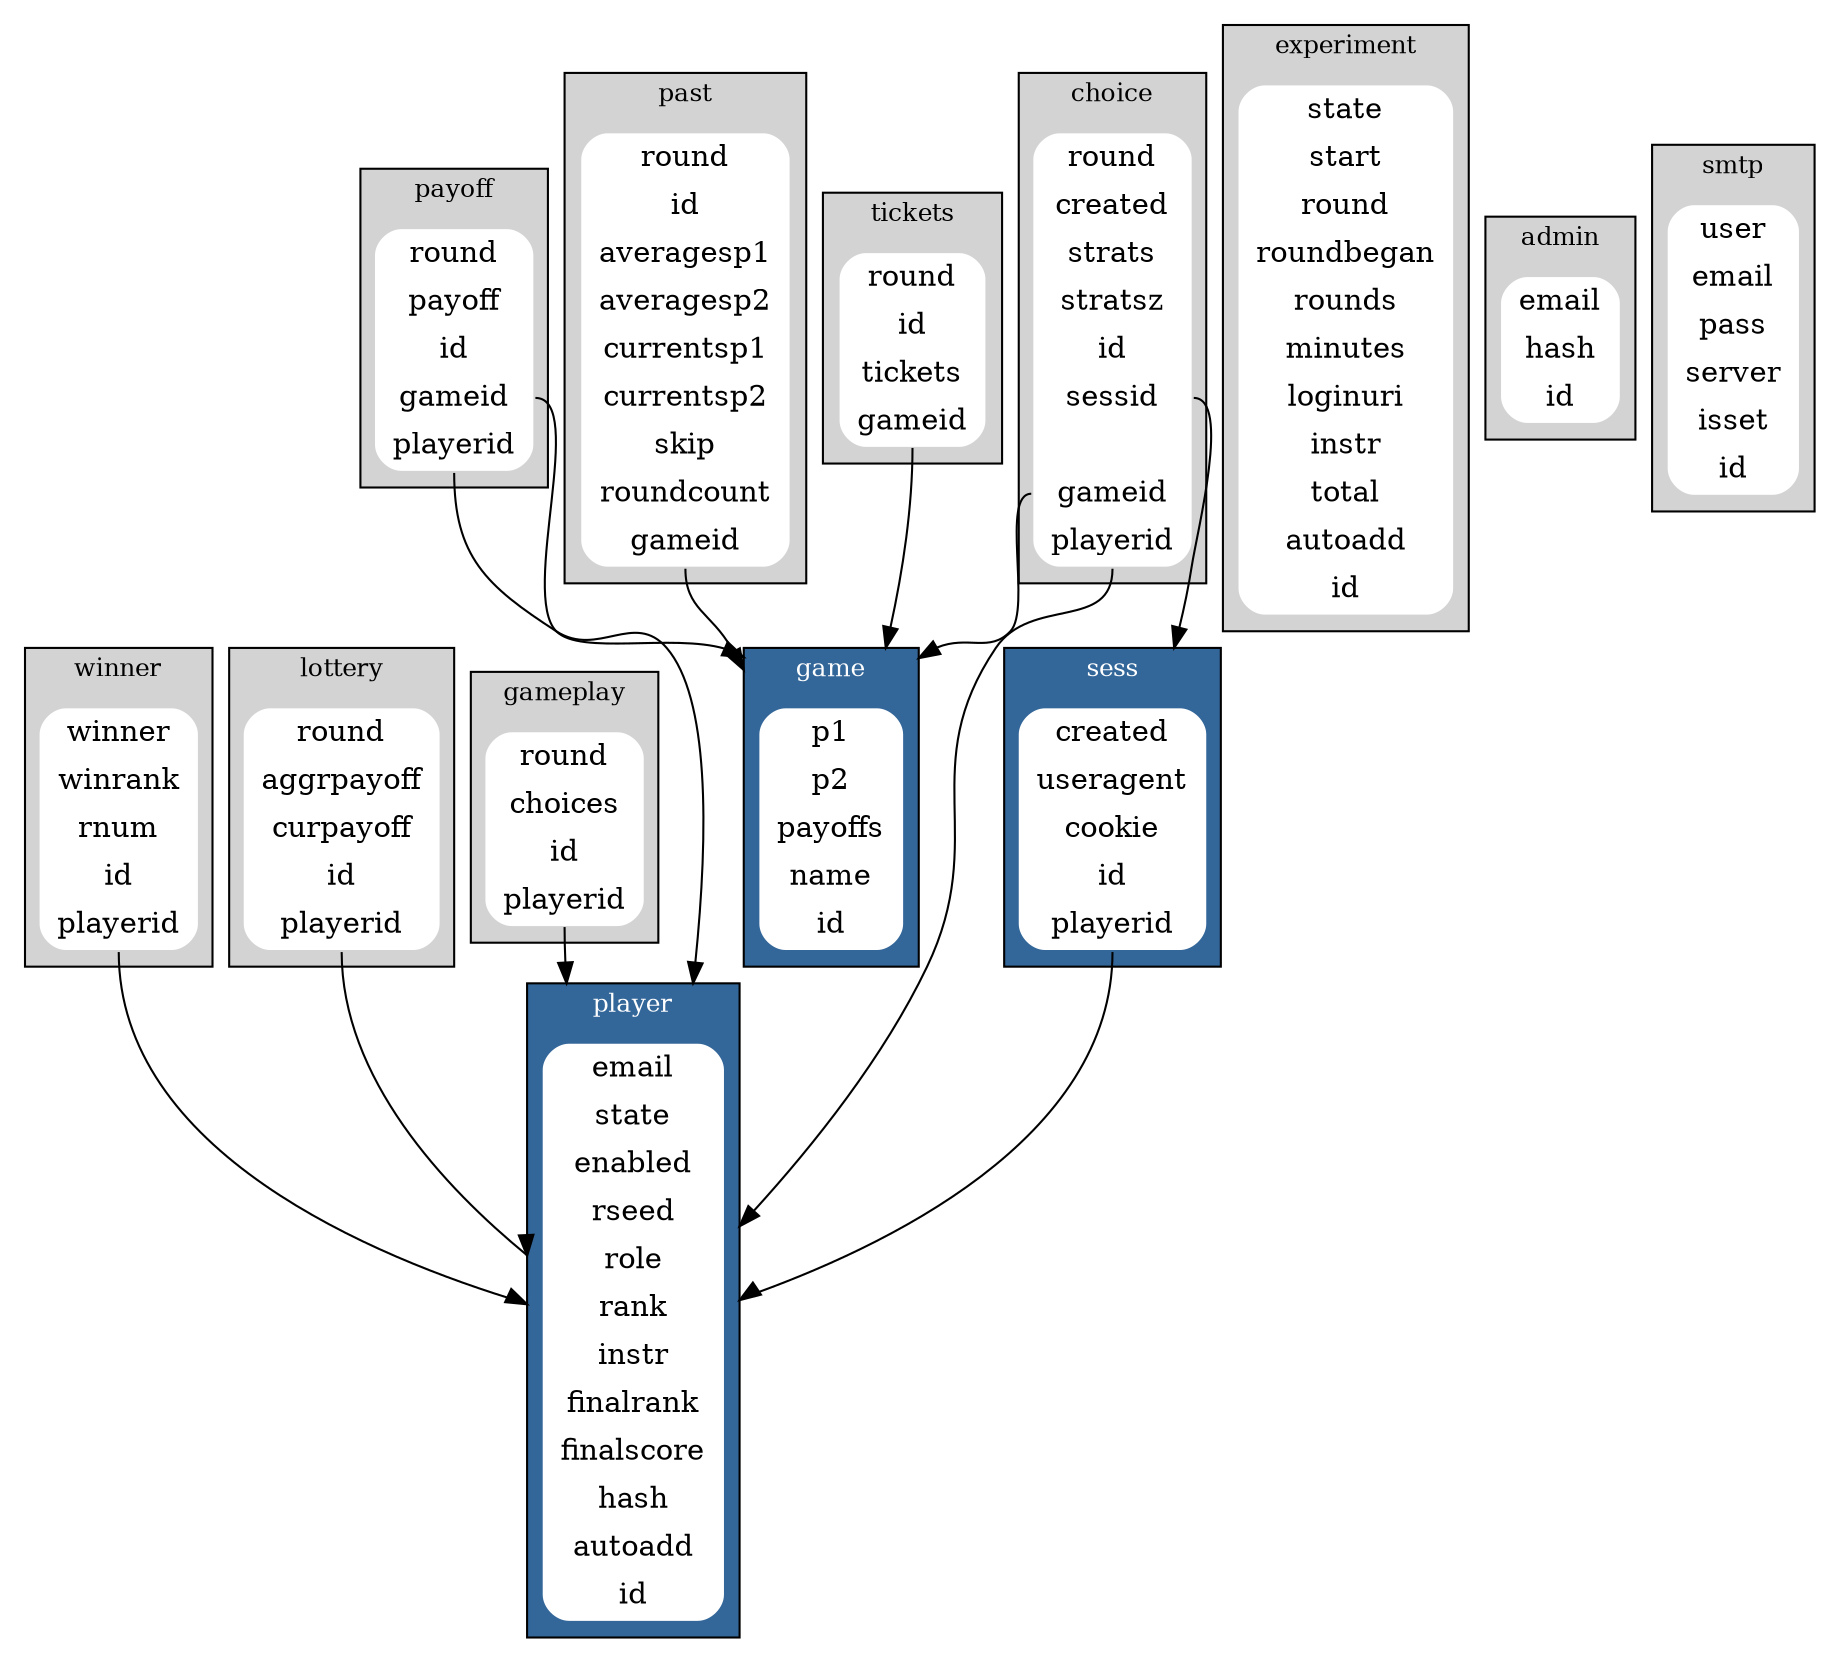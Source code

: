 digraph {
	fontsize="12";
	compound=true;
	node [shape="record"];

	subgraph cluster_winner {
		winner [style="filled,rounded"; color="white"; label="{winner | winrank | rnum | id | <f0> playerid}"];
		label="winner";
		bgcolor="lightgray";
	}
	subgraph cluster_player {
		player [style="filled,rounded"; color="white"; label="{email | state | enabled | rseed | role | rank | instr | finalrank | finalscore | hash | autoadd | id}"];
		label="player";
		fontcolor=white;
		bgcolor="#336699";
	}
	subgraph cluster_lottery {
		lottery [style="filled,rounded"; color="white"; label="{round | aggrpayoff | curpayoff | id | <f0> playerid}"];
		label="lottery";
		bgcolor="lightgray";
	}
	subgraph cluster_gameplay {
		gameplay [style="filled,rounded"; color="white"; label="{round | choices | id | <f0>playerid}"];
		label="gameplay";
		bgcolor="lightgray";
	}
	subgraph cluster_payoff {
		payoff [style="filled,rounded"; color="white"; label="{round | payoff | id | <f1> gameid | <f0>playerid}"];
		label="payoff";
		bgcolor="lightgray";
	}
	subgraph cluster_choice {
		choice [style="filled,rounded"; color="white"; label="{round | created | strats | stratsz | id | <f2> sessid | | <f1> gameid | <f0> playerid}"];
		label="choice";
		bgcolor="lightgray";
	}
	subgraph cluster_game {
		game [style="filled,rounded"; color="white"; label="{p1 | p2 | payoffs | name | id}"];
		label="game";
		fontcolor=white;
		bgcolor="#336699";
	}
	subgraph cluster_experiment {
		experiment [style="filled,rounded"; color="white"; label="{state | start | round | roundbegan | rounds | minutes | loginuri | instr | total | autoadd | id}"];
		label="experiment";
		bgcolor="lightgray";
	}
	subgraph cluster_sess {
		sess [style="filled,rounded"; color="white"; label="{created | useragent | cookie | id | <f0> playerid}"];
		label="sess";
		fontcolor=white;
		bgcolor="#336699";
	}
	subgraph cluster_admin {
		admin [style="filled,rounded"; color="white"; label="{email | hash | id}"];
		label="admin";
		bgcolor="lightgray";
	}
	subgraph cluster_past {
		past [style="filled,rounded"; color="white"; label="{round | id | averagesp1 | averagesp2 | currentsp1 | currentsp2 | skip | roundcount | <f1> gameid}"];
		label="past";
		bgcolor="lightgray";
	}
	subgraph cluster_tickets {
		tickets [style="filled,rounded"; color="white"; label="{round | id | tickets | <f1> gameid}"];
		label="tickets";
		bgcolor="lightgray";
	}
	subgraph cluster_smtp {
		smtp [style="filled,rounded"; color="white"; label="{user | email | pass | server | isset | id}"];
		label="smtp";
		bgcolor="lightgray";
	}

	winner:s:f0 -> player [lhead="cluster_player"];
	lottery:s:f0 -> player [lhead="cluster_player"];
	gameplay:s:f0 -> player [lhead="cluster_player"];
	payoff:s:f0 -> player [lhead="cluster_player"];
	payoff:f1 -> game [lhead="cluster_game"];
	choice:s:f0 -> player [lhead="cluster_player"];
	choice:f1 -> game [lhead="cluster_game"];
	choice:f2 -> sess [lhead="cluster_sess"];
	sess:s:f0 -> player [lhead="cluster_player"];
	past:s:f1 -> game [lhead="cluster_game"];
	tickets:s:f1 -> game [lhead="cluster_game"];
}
